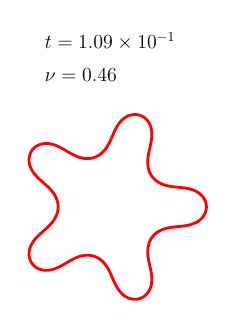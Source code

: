 \begin{tikzpicture}[scale=0.5]

  \begin{axis}[
    hide axis,
    axis equal image,
    xmin = -1.42,
    xmax = 1.42,
    ymin = -1.42,
    ymax = 1.42,
    xtick = \empty,
    ytick = \empty,
    title style={align=left},
    title={\Large $t = 1.09 \times 10^{-1}$ \\ \\ \Large $\nu = 0.46$}
  ]

\addplot[red,line width=2pt] coordinates{
(1.221e+00,4.945e-12)
(1.219e+00,2.773e-02)
(1.213e+00,5.562e-02)
(1.203e+00,8.361e-02)
(1.188e+00,1.114e-01)
(1.167e+00,1.382e-01)
(1.142e+00,1.633e-01)
(1.111e+00,1.857e-01)
(1.076e+00,2.046e-01)
(1.037e+00,2.197e-01)
(9.958e-01,2.31e-01)
(9.527e-01,2.39e-01)
(9.086e-01,2.445e-01)
(8.645e-01,2.488e-01)
(8.209e-01,2.529e-01)
(7.785e-01,2.581e-01)
(7.379e-01,2.651e-01)
(7.0e-01,2.745e-01)
(6.654e-01,2.863e-01)
(6.347e-01,3.001e-01)
(6.083e-01,3.151e-01)
(5.864e-01,3.305e-01)
(5.688e-01,3.453e-01)
(5.551e-01,3.587e-01)
(5.445e-01,3.705e-01)
(5.362e-01,3.807e-01)
(5.291e-01,3.903e-01)
(5.221e-01,4.01e-01)
(5.143e-01,4.14e-01)
(5.059e-01,4.305e-01)
(4.972e-01,4.51e-01)
(4.891e-01,4.757e-01)
(4.825e-01,5.046e-01)
(4.784e-01,5.374e-01)
(4.772e-01,5.734e-01)
(4.794e-01,6.119e-01)
(4.847e-01,6.524e-01)
(4.925e-01,6.941e-01)
(5.018e-01,7.367e-01)
(5.115e-01,7.799e-01)
(5.202e-01,8.235e-01)
(5.265e-01,8.67e-01)
(5.294e-01,9.101e-01)
(5.28e-01,9.52e-01)
(5.218e-01,9.918e-01)
(5.109e-01,1.028e+00)
(4.957e-01,1.062e+00)
(4.77e-01,1.09e+00)
(4.557e-01,1.114e+00)
(4.325e-01,1.133e+00)
(4.081e-01,1.148e+00)
(3.825e-01,1.159e+00)
(3.558e-01,1.167e+00)
(3.277e-01,1.171e+00)
(2.982e-01,1.17e+00)
(2.674e-01,1.165e+00)
(2.357e-01,1.156e+00)
(2.038e-01,1.14e+00)
(1.728e-01,1.119e+00)
(1.435e-01,1.093e+00)
(1.166e-01,1.061e+00)
(9.253e-02,1.026e+00)
(7.112e-02,9.877e-01)
(5.189e-02,9.478e-01)
(3.403e-02,9.072e-01)
(1.662e-02,8.669e-01)
(-1.222e-03,8.277e-01)
(-2.017e-02,7.908e-01)
(-4.054e-02,7.569e-01)
(-6.222e-02,7.268e-01)
(-8.472e-02,7.01e-01)
(-1.073e-01,6.796e-01)
(-1.289e-01,6.627e-01)
(-1.489e-01,6.498e-01)
(-1.664e-01,6.403e-01)
(-1.814e-01,6.334e-01)
(-1.94e-01,6.285e-01)
(-2.054e-01,6.246e-01)
(-2.174e-01,6.211e-01)
(-2.316e-01,6.177e-01)
(-2.492e-01,6.147e-01)
(-2.705e-01,6.125e-01)
(-2.958e-01,6.12e-01)
(-3.247e-01,6.141e-01)
(-3.566e-01,6.195e-01)
(-3.908e-01,6.287e-01)
(-4.266e-01,6.419e-01)
(-4.633e-01,6.588e-01)
(-5.005e-01,6.786e-01)
(-5.38e-01,7.004e-01)
(-5.76e-01,7.23e-01)
(-6.146e-01,7.449e-01)
(-6.539e-01,7.65e-01)
(-6.939e-01,7.818e-01)
(-7.342e-01,7.944e-01)
(-7.741e-01,8.019e-01)
(-8.128e-01,8.04e-01)
(-8.494e-01,8.007e-01)
(-8.829e-01,7.926e-01)
(-9.13e-01,7.804e-01)
(-9.392e-01,7.65e-01)
(-9.618e-01,7.468e-01)
(-9.81e-01,7.264e-01)
(-9.97e-01,7.038e-01)
(-1.01e+00,6.787e-01)
(-1.019e+00,6.511e-01)
(-1.025e+00,6.208e-01)
(-1.026e+00,5.88e-01)
(-1.023e+00,5.533e-01)
(-1.014e+00,5.174e-01)
(-9.984e-01,4.812e-01)
(-9.779e-01,4.458e-01)
(-9.526e-01,4.116e-01)
(-9.236e-01,3.792e-01)
(-8.919e-01,3.483e-01)
(-8.589e-01,3.186e-01)
(-8.258e-01,2.895e-01)
(-7.938e-01,2.605e-01)
(-7.639e-01,2.311e-01)
(-7.373e-01,2.013e-01)
(-7.145e-01,1.714e-01)
(-6.96e-01,1.418e-01)
(-6.819e-01,1.135e-01)
(-6.717e-01,8.714e-02)
(-6.65e-01,6.357e-02)
(-6.609e-01,4.323e-02)
(-6.588e-01,2.624e-02)
(-6.577e-01,1.221e-02)
(-6.575e-01,-4.513e-12)
(-6.577e-01,-1.221e-02)
(-6.588e-01,-2.624e-02)
(-6.609e-01,-4.323e-02)
(-6.65e-01,-6.357e-02)
(-6.717e-01,-8.714e-02)
(-6.819e-01,-1.135e-01)
(-6.96e-01,-1.418e-01)
(-7.145e-01,-1.714e-01)
(-7.373e-01,-2.013e-01)
(-7.639e-01,-2.311e-01)
(-7.938e-01,-2.605e-01)
(-8.258e-01,-2.895e-01)
(-8.589e-01,-3.186e-01)
(-8.919e-01,-3.483e-01)
(-9.236e-01,-3.792e-01)
(-9.526e-01,-4.116e-01)
(-9.779e-01,-4.458e-01)
(-9.984e-01,-4.812e-01)
(-1.014e+00,-5.174e-01)
(-1.023e+00,-5.533e-01)
(-1.026e+00,-5.88e-01)
(-1.025e+00,-6.208e-01)
(-1.019e+00,-6.511e-01)
(-1.01e+00,-6.787e-01)
(-9.97e-01,-7.038e-01)
(-9.81e-01,-7.264e-01)
(-9.618e-01,-7.468e-01)
(-9.392e-01,-7.65e-01)
(-9.13e-01,-7.804e-01)
(-8.829e-01,-7.926e-01)
(-8.494e-01,-8.007e-01)
(-8.128e-01,-8.04e-01)
(-7.741e-01,-8.019e-01)
(-7.342e-01,-7.944e-01)
(-6.939e-01,-7.818e-01)
(-6.539e-01,-7.65e-01)
(-6.146e-01,-7.449e-01)
(-5.76e-01,-7.23e-01)
(-5.38e-01,-7.004e-01)
(-5.005e-01,-6.786e-01)
(-4.633e-01,-6.588e-01)
(-4.266e-01,-6.419e-01)
(-3.908e-01,-6.287e-01)
(-3.566e-01,-6.195e-01)
(-3.247e-01,-6.141e-01)
(-2.958e-01,-6.12e-01)
(-2.705e-01,-6.125e-01)
(-2.492e-01,-6.147e-01)
(-2.316e-01,-6.177e-01)
(-2.174e-01,-6.211e-01)
(-2.054e-01,-6.246e-01)
(-1.94e-01,-6.285e-01)
(-1.814e-01,-6.334e-01)
(-1.664e-01,-6.403e-01)
(-1.489e-01,-6.498e-01)
(-1.289e-01,-6.627e-01)
(-1.073e-01,-6.796e-01)
(-8.472e-02,-7.01e-01)
(-6.222e-02,-7.268e-01)
(-4.054e-02,-7.569e-01)
(-2.017e-02,-7.908e-01)
(-1.222e-03,-8.277e-01)
(1.662e-02,-8.669e-01)
(3.403e-02,-9.072e-01)
(5.189e-02,-9.478e-01)
(7.112e-02,-9.877e-01)
(9.253e-02,-1.026e+00)
(1.166e-01,-1.061e+00)
(1.435e-01,-1.093e+00)
(1.728e-01,-1.119e+00)
(2.038e-01,-1.14e+00)
(2.357e-01,-1.156e+00)
(2.674e-01,-1.165e+00)
(2.982e-01,-1.17e+00)
(3.277e-01,-1.171e+00)
(3.558e-01,-1.167e+00)
(3.825e-01,-1.159e+00)
(4.081e-01,-1.148e+00)
(4.325e-01,-1.133e+00)
(4.557e-01,-1.114e+00)
(4.77e-01,-1.09e+00)
(4.957e-01,-1.062e+00)
(5.109e-01,-1.028e+00)
(5.218e-01,-9.918e-01)
(5.28e-01,-9.52e-01)
(5.294e-01,-9.101e-01)
(5.265e-01,-8.67e-01)
(5.202e-01,-8.235e-01)
(5.115e-01,-7.799e-01)
(5.018e-01,-7.367e-01)
(4.925e-01,-6.941e-01)
(4.847e-01,-6.524e-01)
(4.794e-01,-6.119e-01)
(4.772e-01,-5.734e-01)
(4.784e-01,-5.374e-01)
(4.825e-01,-5.046e-01)
(4.891e-01,-4.757e-01)
(4.972e-01,-4.51e-01)
(5.059e-01,-4.305e-01)
(5.143e-01,-4.14e-01)
(5.221e-01,-4.01e-01)
(5.291e-01,-3.903e-01)
(5.362e-01,-3.807e-01)
(5.445e-01,-3.705e-01)
(5.551e-01,-3.587e-01)
(5.688e-01,-3.453e-01)
(5.864e-01,-3.305e-01)
(6.083e-01,-3.151e-01)
(6.347e-01,-3.001e-01)
(6.654e-01,-2.863e-01)
(7.0e-01,-2.745e-01)
(7.379e-01,-2.651e-01)
(7.785e-01,-2.581e-01)
(8.209e-01,-2.529e-01)
(8.645e-01,-2.488e-01)
(9.086e-01,-2.445e-01)
(9.527e-01,-2.39e-01)
(9.958e-01,-2.31e-01)
(1.037e+00,-2.197e-01)
(1.076e+00,-2.046e-01)
(1.111e+00,-1.857e-01)
(1.142e+00,-1.633e-01)
(1.167e+00,-1.382e-01)
(1.188e+00,-1.114e-01)
(1.203e+00,-8.361e-02)
(1.213e+00,-5.562e-02)
(1.219e+00,-2.773e-02)
(1.221e+00,4.945e-12)
};



\end{axis}

\end{tikzpicture}
